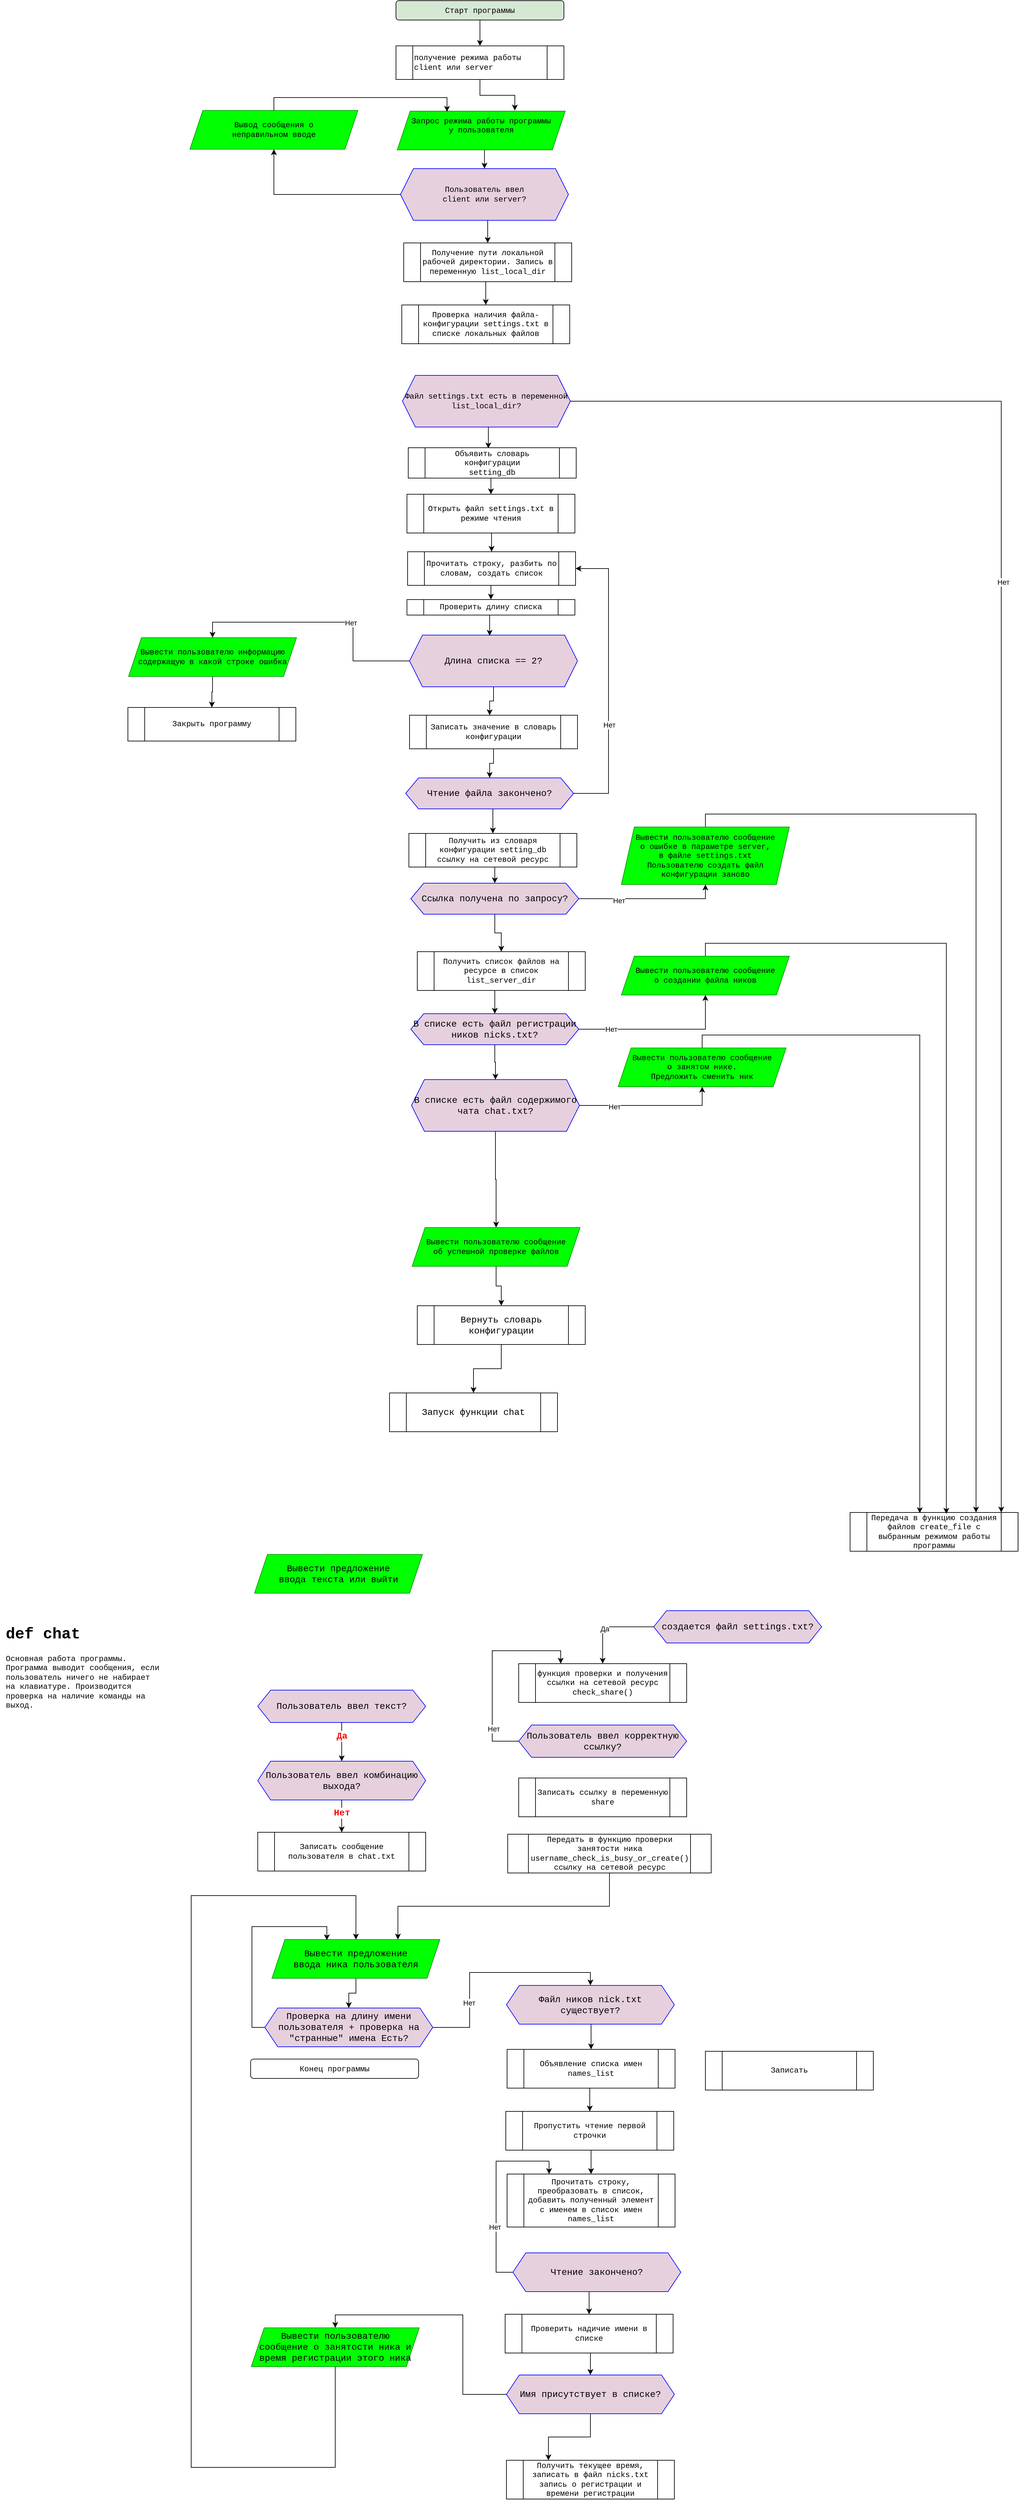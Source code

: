 <mxfile version="20.5.3" type="github">
  <diagram id="gb_wOWOb_qzQlViS4AKi" name="Страница 1">
    <mxGraphModel dx="3746" dy="697" grid="0" gridSize="10" guides="0" tooltips="0" connect="1" arrows="1" fold="1" page="1" pageScale="1" pageWidth="1169" pageHeight="827" math="0" shadow="0">
      <root>
        <mxCell id="0" />
        <mxCell id="1" parent="0" />
        <mxCell id="-_wJu4tCFWoY7v_CzMal-3" style="edgeStyle=orthogonalEdgeStyle;rounded=0;orthogonalLoop=1;jettySize=auto;html=1;exitX=0.5;exitY=1;exitDx=0;exitDy=0;fontFamily=Courier New;" parent="1" source="-_wJu4tCFWoY7v_CzMal-1" target="-_wJu4tCFWoY7v_CzMal-2" edge="1">
          <mxGeometry relative="1" as="geometry" />
        </mxCell>
        <mxCell id="-_wJu4tCFWoY7v_CzMal-1" value="&lt;font face=&quot;Courier New&quot;&gt;Старт программы&lt;br&gt;&lt;/font&gt;" style="rounded=1;whiteSpace=wrap;html=1;fillColor=#D5E8D4;" parent="1" vertex="1">
          <mxGeometry x="-738" y="70" width="260" height="30" as="geometry" />
        </mxCell>
        <mxCell id="DwQkDdrdfLEbNt93AvXd-1" style="edgeStyle=orthogonalEdgeStyle;rounded=0;orthogonalLoop=1;jettySize=auto;html=1;exitX=0.5;exitY=1;exitDx=0;exitDy=0;entryX=0.7;entryY=-0.017;entryDx=0;entryDy=0;entryPerimeter=0;" edge="1" parent="1" source="-_wJu4tCFWoY7v_CzMal-2" target="-_wJu4tCFWoY7v_CzMal-4">
          <mxGeometry relative="1" as="geometry" />
        </mxCell>
        <mxCell id="-_wJu4tCFWoY7v_CzMal-2" value="&lt;div&gt;получение режима работы&lt;/div&gt;&lt;div&gt;client или server&lt;br&gt;&lt;/div&gt;" style="shape=process;whiteSpace=wrap;html=1;backgroundOutline=1;fontFamily=Courier New;align=left;" parent="1" vertex="1">
          <mxGeometry x="-738" y="140" width="260" height="52" as="geometry" />
        </mxCell>
        <mxCell id="-_wJu4tCFWoY7v_CzMal-7" style="edgeStyle=orthogonalEdgeStyle;rounded=0;orthogonalLoop=1;jettySize=auto;html=1;exitX=0.5;exitY=1;exitDx=0;exitDy=0;entryX=0.5;entryY=0;entryDx=0;entryDy=0;fontFamily=Courier New;" parent="1" source="-_wJu4tCFWoY7v_CzMal-4" target="-_wJu4tCFWoY7v_CzMal-9" edge="1">
          <mxGeometry relative="1" as="geometry">
            <mxPoint x="-678" y="400" as="targetPoint" />
          </mxGeometry>
        </mxCell>
        <mxCell id="-_wJu4tCFWoY7v_CzMal-4" value="&lt;div&gt;Запрос режима работы программы&lt;/div&gt;&lt;div&gt;у пользователя&lt;/div&gt;&lt;div&gt;&lt;br&gt;&lt;/div&gt;" style="shape=parallelogram;perimeter=parallelogramPerimeter;whiteSpace=wrap;html=1;fixedSize=1;fontFamily=Courier New;strokeColor=#009900;fillColor=#00FF00;" parent="1" vertex="1">
          <mxGeometry x="-736" y="241" width="260" height="60" as="geometry" />
        </mxCell>
        <mxCell id="DwQkDdrdfLEbNt93AvXd-2" style="edgeStyle=orthogonalEdgeStyle;rounded=0;orthogonalLoop=1;jettySize=auto;html=1;exitX=0;exitY=0.5;exitDx=0;exitDy=0;entryX=0.5;entryY=1;entryDx=0;entryDy=0;" edge="1" parent="1" source="-_wJu4tCFWoY7v_CzMal-9" target="-_wJu4tCFWoY7v_CzMal-13">
          <mxGeometry relative="1" as="geometry" />
        </mxCell>
        <mxCell id="DwQkDdrdfLEbNt93AvXd-6" style="edgeStyle=orthogonalEdgeStyle;rounded=0;orthogonalLoop=1;jettySize=auto;html=1;exitX=0.5;exitY=1;exitDx=0;exitDy=0;entryX=0.5;entryY=0;entryDx=0;entryDy=0;" edge="1" parent="1" source="-_wJu4tCFWoY7v_CzMal-9" target="DwQkDdrdfLEbNt93AvXd-5">
          <mxGeometry relative="1" as="geometry" />
        </mxCell>
        <mxCell id="-_wJu4tCFWoY7v_CzMal-9" value="&lt;div&gt;Пользователь ввел &lt;br&gt;&lt;/div&gt;&lt;div&gt;client или server?&lt;/div&gt;" style="shape=hexagon;perimeter=hexagonPerimeter2;whiteSpace=wrap;html=1;fixedSize=1;fontFamily=Courier New;strokeColor=#0000FF;fillColor=#E6D0DE;" parent="1" vertex="1">
          <mxGeometry x="-731" y="330" width="260" height="80" as="geometry" />
        </mxCell>
        <mxCell id="DwQkDdrdfLEbNt93AvXd-4" style="edgeStyle=orthogonalEdgeStyle;rounded=0;orthogonalLoop=1;jettySize=auto;html=1;exitX=0.5;exitY=0;exitDx=0;exitDy=0;entryX=0.296;entryY=0.017;entryDx=0;entryDy=0;entryPerimeter=0;" edge="1" parent="1" source="-_wJu4tCFWoY7v_CzMal-13" target="-_wJu4tCFWoY7v_CzMal-4">
          <mxGeometry relative="1" as="geometry" />
        </mxCell>
        <mxCell id="-_wJu4tCFWoY7v_CzMal-13" value="&lt;div&gt;Вывод сообщения о &lt;br&gt;&lt;/div&gt;&lt;div&gt;неправильном вводе&lt;/div&gt;" style="shape=parallelogram;perimeter=parallelogramPerimeter;whiteSpace=wrap;html=1;fixedSize=1;fontFamily=Courier New;strokeColor=#009900;fillColor=#00FF00;" parent="1" vertex="1">
          <mxGeometry x="-1057" y="240" width="260" height="60" as="geometry" />
        </mxCell>
        <mxCell id="DwQkDdrdfLEbNt93AvXd-10" style="edgeStyle=orthogonalEdgeStyle;rounded=0;orthogonalLoop=1;jettySize=auto;html=1;exitX=1;exitY=0.5;exitDx=0;exitDy=0;entryX=0.9;entryY=0;entryDx=0;entryDy=0;entryPerimeter=0;" edge="1" parent="1" source="-_wJu4tCFWoY7v_CzMal-17" target="DwQkDdrdfLEbNt93AvXd-9">
          <mxGeometry relative="1" as="geometry">
            <mxPoint x="-244" y="719" as="targetPoint" />
          </mxGeometry>
        </mxCell>
        <mxCell id="DwQkDdrdfLEbNt93AvXd-11" value="Нет" style="edgeLabel;html=1;align=center;verticalAlign=middle;resizable=0;points=[];" vertex="1" connectable="0" parent="DwQkDdrdfLEbNt93AvXd-10">
          <mxGeometry x="-0.207" y="3" relative="1" as="geometry">
            <mxPoint as="offset" />
          </mxGeometry>
        </mxCell>
        <mxCell id="DwQkDdrdfLEbNt93AvXd-21" style="edgeStyle=orthogonalEdgeStyle;rounded=0;orthogonalLoop=1;jettySize=auto;html=1;exitX=0.5;exitY=1;exitDx=0;exitDy=0;entryX=0.477;entryY=0.021;entryDx=0;entryDy=0;entryPerimeter=0;" edge="1" parent="1" source="-_wJu4tCFWoY7v_CzMal-17" target="DwQkDdrdfLEbNt93AvXd-16">
          <mxGeometry relative="1" as="geometry" />
        </mxCell>
        <mxCell id="-_wJu4tCFWoY7v_CzMal-17" value="Файл settings.txt есть в переменной list_local_dir?" style="shape=hexagon;perimeter=hexagonPerimeter2;whiteSpace=wrap;html=1;fixedSize=1;fontFamily=Courier New;strokeColor=#0000FF;fillColor=#E6D0DE;" parent="1" vertex="1">
          <mxGeometry x="-728" y="650" width="260" height="80" as="geometry" />
        </mxCell>
        <mxCell id="DwQkDdrdfLEbNt93AvXd-18" style="edgeStyle=orthogonalEdgeStyle;rounded=0;orthogonalLoop=1;jettySize=auto;html=1;exitX=0;exitY=0.5;exitDx=0;exitDy=0;entryX=0.5;entryY=0;entryDx=0;entryDy=0;" edge="1" parent="1" source="-_wJu4tCFWoY7v_CzMal-33" target="DwQkDdrdfLEbNt93AvXd-17">
          <mxGeometry relative="1" as="geometry" />
        </mxCell>
        <mxCell id="DwQkDdrdfLEbNt93AvXd-27" value="Нет" style="edgeLabel;html=1;align=center;verticalAlign=middle;resizable=0;points=[];" vertex="1" connectable="0" parent="DwQkDdrdfLEbNt93AvXd-18">
          <mxGeometry x="-0.22" y="1" relative="1" as="geometry">
            <mxPoint as="offset" />
          </mxGeometry>
        </mxCell>
        <mxCell id="DwQkDdrdfLEbNt93AvXd-31" style="edgeStyle=orthogonalEdgeStyle;rounded=0;orthogonalLoop=1;jettySize=auto;html=1;exitX=0.5;exitY=1;exitDx=0;exitDy=0;entryX=0.477;entryY=0;entryDx=0;entryDy=0;entryPerimeter=0;" edge="1" parent="1" source="-_wJu4tCFWoY7v_CzMal-33" target="DwQkDdrdfLEbNt93AvXd-29">
          <mxGeometry relative="1" as="geometry" />
        </mxCell>
        <mxCell id="-_wJu4tCFWoY7v_CzMal-33" value="Длина списка == 2?" style="shape=hexagon;perimeter=hexagonPerimeter2;whiteSpace=wrap;html=1;fixedSize=1;fontFamily=Courier New;fontSize=14;strokeColor=#0000FF;fillColor=#E6D0DE;" parent="1" vertex="1">
          <mxGeometry x="-717" y="1052" width="260" height="80" as="geometry" />
        </mxCell>
        <mxCell id="DwQkDdrdfLEbNt93AvXd-108" style="edgeStyle=orthogonalEdgeStyle;rounded=0;orthogonalLoop=1;jettySize=auto;html=1;exitX=0.5;exitY=1;exitDx=0;exitDy=0;entryX=0.5;entryY=0;entryDx=0;entryDy=0;" edge="1" parent="1" source="-_wJu4tCFWoY7v_CzMal-48" target="DwQkDdrdfLEbNt93AvXd-102">
          <mxGeometry relative="1" as="geometry" />
        </mxCell>
        <mxCell id="-_wJu4tCFWoY7v_CzMal-48" value="Проверить надичие имени в списке" style="shape=process;whiteSpace=wrap;html=1;backgroundOutline=1;fontFamily=Courier New;fontSize=12;" parent="1" vertex="1">
          <mxGeometry x="-569" y="3651" width="260" height="60" as="geometry" />
        </mxCell>
        <mxCell id="DwQkDdrdfLEbNt93AvXd-72" style="edgeStyle=orthogonalEdgeStyle;rounded=0;orthogonalLoop=1;jettySize=auto;html=1;exitX=0.5;exitY=1;exitDx=0;exitDy=0;" edge="1" parent="1" source="-_wJu4tCFWoY7v_CzMal-61" target="-_wJu4tCFWoY7v_CzMal-73">
          <mxGeometry relative="1" as="geometry" />
        </mxCell>
        <mxCell id="-_wJu4tCFWoY7v_CzMal-61" value="Вернуть словарь конфигурации" style="shape=process;whiteSpace=wrap;html=1;backgroundOutline=1;fontFamily=Courier New;fontSize=14;" parent="1" vertex="1">
          <mxGeometry x="-705" y="2090" width="260" height="60" as="geometry" />
        </mxCell>
        <mxCell id="DwQkDdrdfLEbNt93AvXd-70" style="edgeStyle=orthogonalEdgeStyle;rounded=0;orthogonalLoop=1;jettySize=auto;html=1;exitX=0.5;exitY=1;exitDx=0;exitDy=0;entryX=0.5;entryY=0;entryDx=0;entryDy=0;" edge="1" parent="1" source="DwQkDdrdfLEbNt93AvXd-57" target="DwQkDdrdfLEbNt93AvXd-64">
          <mxGeometry relative="1" as="geometry">
            <mxPoint x="-601" y="1928" as="sourcePoint" />
          </mxGeometry>
        </mxCell>
        <mxCell id="DwQkDdrdfLEbNt93AvXd-68" style="edgeStyle=orthogonalEdgeStyle;rounded=0;orthogonalLoop=1;jettySize=auto;html=1;exitX=0.5;exitY=0;exitDx=0;exitDy=0;entryX=0.415;entryY=0.017;entryDx=0;entryDy=0;entryPerimeter=0;" edge="1" parent="1" source="-_wJu4tCFWoY7v_CzMal-66" target="DwQkDdrdfLEbNt93AvXd-9">
          <mxGeometry relative="1" as="geometry" />
        </mxCell>
        <mxCell id="-_wJu4tCFWoY7v_CzMal-66" value="&lt;div&gt;Вывести пользователю сообщение&lt;/div&gt;&lt;div&gt;о занятом нике. &lt;br&gt;&lt;/div&gt;&lt;div&gt;Предложить сменить ник&lt;br&gt;&lt;/div&gt;" style="shape=parallelogram;perimeter=parallelogramPerimeter;whiteSpace=wrap;html=1;fixedSize=1;fontFamily=Courier New;strokeColor=#009900;fillColor=#00FF00;" parent="1" vertex="1">
          <mxGeometry x="-394" y="1691" width="260" height="60" as="geometry" />
        </mxCell>
        <mxCell id="-_wJu4tCFWoY7v_CzMal-73" value="Запуск функции chat" style="shape=process;whiteSpace=wrap;html=1;backgroundOutline=1;fontFamily=Courier New;fontSize=14;" parent="1" vertex="1">
          <mxGeometry x="-748" y="2225" width="260" height="60" as="geometry" />
        </mxCell>
        <mxCell id="-_wJu4tCFWoY7v_CzMal-76" value="&lt;div&gt;Вывести предложение &lt;br&gt;&lt;/div&gt;&lt;div&gt;ввода текста или выйти&lt;/div&gt;" style="shape=parallelogram;perimeter=parallelogramPerimeter;whiteSpace=wrap;html=1;fixedSize=1;fontFamily=Courier New;fontSize=14;strokeColor=#009900;fillColor=#00FF00;" parent="1" vertex="1">
          <mxGeometry x="-957" y="2475" width="260" height="60" as="geometry" />
        </mxCell>
        <mxCell id="-_wJu4tCFWoY7v_CzMal-88" style="edgeStyle=orthogonalEdgeStyle;rounded=0;orthogonalLoop=1;jettySize=auto;html=1;exitX=0.5;exitY=1;exitDx=0;exitDy=0;entryX=0.5;entryY=0;entryDx=0;entryDy=0;fontFamily=Courier New;fontSize=14;" parent="1" source="-_wJu4tCFWoY7v_CzMal-79" target="-_wJu4tCFWoY7v_CzMal-87" edge="1">
          <mxGeometry relative="1" as="geometry">
            <Array as="points">
              <mxPoint x="-822" y="2765" />
              <mxPoint x="-822" y="2765" />
            </Array>
          </mxGeometry>
        </mxCell>
        <mxCell id="-_wJu4tCFWoY7v_CzMal-89" value="&lt;font color=&quot;#FF0000&quot;&gt;&lt;b&gt;Да&lt;/b&gt;&lt;/font&gt;" style="edgeLabel;html=1;align=center;verticalAlign=middle;resizable=0;points=[];fontSize=14;fontFamily=Courier New;" parent="-_wJu4tCFWoY7v_CzMal-88" vertex="1" connectable="0">
          <mxGeometry x="0.278" relative="1" as="geometry">
            <mxPoint y="-18" as="offset" />
          </mxGeometry>
        </mxCell>
        <mxCell id="-_wJu4tCFWoY7v_CzMal-79" value="Пользователь ввел текст?" style="shape=hexagon;perimeter=hexagonPerimeter2;whiteSpace=wrap;html=1;fixedSize=1;fontFamily=Courier New;fontSize=14;strokeColor=#0000FF;fillColor=#E6D0DE;" parent="1" vertex="1">
          <mxGeometry x="-952" y="2685" width="260" height="50" as="geometry" />
        </mxCell>
        <mxCell id="-_wJu4tCFWoY7v_CzMal-95" style="edgeStyle=orthogonalEdgeStyle;rounded=0;orthogonalLoop=1;jettySize=auto;html=1;exitX=0.5;exitY=1;exitDx=0;exitDy=0;entryX=0.5;entryY=0;entryDx=0;entryDy=0;fontFamily=Courier New;fontSize=14;" parent="1" source="-_wJu4tCFWoY7v_CzMal-87" target="-_wJu4tCFWoY7v_CzMal-94" edge="1">
          <mxGeometry relative="1" as="geometry" />
        </mxCell>
        <mxCell id="-_wJu4tCFWoY7v_CzMal-96" value="&lt;font color=&quot;#FF0000&quot;&gt;&lt;b&gt;Нет&lt;/b&gt;&lt;/font&gt;" style="edgeLabel;html=1;align=center;verticalAlign=middle;resizable=0;points=[];fontSize=14;fontFamily=Courier New;" parent="-_wJu4tCFWoY7v_CzMal-95" vertex="1" connectable="0">
          <mxGeometry x="0.269" y="1" relative="1" as="geometry">
            <mxPoint x="-1" y="-12" as="offset" />
          </mxGeometry>
        </mxCell>
        <mxCell id="-_wJu4tCFWoY7v_CzMal-87" value="Пользователь ввел комбинацию выхода?" style="shape=hexagon;perimeter=hexagonPerimeter2;whiteSpace=wrap;html=1;fixedSize=1;fontFamily=Courier New;fontSize=14;strokeColor=#0000FF;fillColor=#E6D0DE;" parent="1" vertex="1">
          <mxGeometry x="-952" y="2795" width="260" height="60" as="geometry" />
        </mxCell>
        <mxCell id="-_wJu4tCFWoY7v_CzMal-94" value="Записать сообщение пользователя в chat.txt" style="shape=process;whiteSpace=wrap;html=1;backgroundOutline=1;fontFamily=Courier New;fontSize=12;" parent="1" vertex="1">
          <mxGeometry x="-952" y="2905" width="260" height="60" as="geometry" />
        </mxCell>
        <mxCell id="-_wJu4tCFWoY7v_CzMal-98" value="&lt;font face=&quot;Courier New&quot;&gt;Конец программы&lt;br&gt;&lt;/font&gt;" style="rounded=1;whiteSpace=wrap;html=1;" parent="1" vertex="1">
          <mxGeometry x="-963" y="3256" width="260" height="30" as="geometry" />
        </mxCell>
        <mxCell id="Zv35brcsEW0MMsmxYVBT-11" value="&lt;h1&gt;def chat&lt;br&gt;&lt;/h1&gt;&lt;p&gt;Основная работа программы. Программа выводит сообщения, если пользователь ничего не набирает на клавиатуре. Производится проверка на наличие команды на выход.&lt;br&gt;&lt;/p&gt;" style="text;html=1;strokeColor=none;fillColor=none;spacing=5;spacingTop=-20;whiteSpace=wrap;overflow=hidden;rounded=0;shadow=1;fontFamily=Courier New;" parent="1" vertex="1">
          <mxGeometry x="-1347" y="2579" width="250" height="200" as="geometry" />
        </mxCell>
        <mxCell id="DwQkDdrdfLEbNt93AvXd-8" style="edgeStyle=orthogonalEdgeStyle;rounded=0;orthogonalLoop=1;jettySize=auto;html=1;exitX=0.5;exitY=1;exitDx=0;exitDy=0;entryX=0.5;entryY=0;entryDx=0;entryDy=0;" edge="1" parent="1" source="DwQkDdrdfLEbNt93AvXd-5" target="DwQkDdrdfLEbNt93AvXd-7">
          <mxGeometry relative="1" as="geometry" />
        </mxCell>
        <mxCell id="DwQkDdrdfLEbNt93AvXd-5" value="Получение пути локальной рабочей директории. Запись в переменную list_local_dir" style="shape=process;whiteSpace=wrap;html=1;backgroundOutline=1;fontFamily=Courier New;" vertex="1" parent="1">
          <mxGeometry x="-726" y="445" width="260" height="60" as="geometry" />
        </mxCell>
        <mxCell id="DwQkDdrdfLEbNt93AvXd-7" value="Проверка наличия файла-конфигурации settings.txt в списке локальных файлов " style="shape=process;whiteSpace=wrap;html=1;backgroundOutline=1;fontFamily=Courier New;" vertex="1" parent="1">
          <mxGeometry x="-729" y="541" width="260" height="60" as="geometry" />
        </mxCell>
        <mxCell id="DwQkDdrdfLEbNt93AvXd-9" value="Передача в функцию создания файлов create_file с выбранным режимом работы программы" style="shape=process;whiteSpace=wrap;html=1;backgroundOutline=1;fontFamily=Courier New;" vertex="1" parent="1">
          <mxGeometry x="-35" y="2410" width="260" height="60" as="geometry" />
        </mxCell>
        <mxCell id="DwQkDdrdfLEbNt93AvXd-24" style="edgeStyle=orthogonalEdgeStyle;rounded=0;orthogonalLoop=1;jettySize=auto;html=1;exitX=0.5;exitY=1;exitDx=0;exitDy=0;entryX=0.5;entryY=0;entryDx=0;entryDy=0;" edge="1" parent="1" source="DwQkDdrdfLEbNt93AvXd-12" target="DwQkDdrdfLEbNt93AvXd-13">
          <mxGeometry relative="1" as="geometry" />
        </mxCell>
        <mxCell id="DwQkDdrdfLEbNt93AvXd-12" value="Открыть файл settings.txt в режиме чтения" style="shape=process;whiteSpace=wrap;html=1;backgroundOutline=1;fontFamily=Courier New;" vertex="1" parent="1">
          <mxGeometry x="-721" y="834" width="260" height="60" as="geometry" />
        </mxCell>
        <mxCell id="DwQkDdrdfLEbNt93AvXd-25" style="edgeStyle=orthogonalEdgeStyle;rounded=0;orthogonalLoop=1;jettySize=auto;html=1;exitX=0.5;exitY=1;exitDx=0;exitDy=0;entryX=0.5;entryY=0;entryDx=0;entryDy=0;" edge="1" parent="1" source="DwQkDdrdfLEbNt93AvXd-13" target="DwQkDdrdfLEbNt93AvXd-14">
          <mxGeometry relative="1" as="geometry" />
        </mxCell>
        <mxCell id="DwQkDdrdfLEbNt93AvXd-13" value="Прочитать строку, разбить по словам, создать список" style="shape=process;whiteSpace=wrap;html=1;backgroundOutline=1;fontFamily=Courier New;" vertex="1" parent="1">
          <mxGeometry x="-720" y="923" width="260" height="52" as="geometry" />
        </mxCell>
        <mxCell id="DwQkDdrdfLEbNt93AvXd-26" style="edgeStyle=orthogonalEdgeStyle;rounded=0;orthogonalLoop=1;jettySize=auto;html=1;exitX=0.5;exitY=1;exitDx=0;exitDy=0;entryX=0.477;entryY=0.013;entryDx=0;entryDy=0;entryPerimeter=0;" edge="1" parent="1" source="DwQkDdrdfLEbNt93AvXd-14" target="-_wJu4tCFWoY7v_CzMal-33">
          <mxGeometry relative="1" as="geometry" />
        </mxCell>
        <mxCell id="DwQkDdrdfLEbNt93AvXd-14" value="Проверить длину списка" style="shape=process;whiteSpace=wrap;html=1;backgroundOutline=1;fontFamily=Courier New;" vertex="1" parent="1">
          <mxGeometry x="-721" y="997" width="260" height="24" as="geometry" />
        </mxCell>
        <mxCell id="DwQkDdrdfLEbNt93AvXd-23" style="edgeStyle=orthogonalEdgeStyle;rounded=0;orthogonalLoop=1;jettySize=auto;html=1;exitX=0.5;exitY=1;exitDx=0;exitDy=0;entryX=0.5;entryY=0;entryDx=0;entryDy=0;" edge="1" parent="1" source="DwQkDdrdfLEbNt93AvXd-16" target="DwQkDdrdfLEbNt93AvXd-12">
          <mxGeometry relative="1" as="geometry" />
        </mxCell>
        <mxCell id="DwQkDdrdfLEbNt93AvXd-16" value="&lt;div&gt;Объявить словарь конфигурации&lt;/div&gt;&lt;div&gt;setting_db&lt;br&gt;&lt;/div&gt;" style="shape=process;whiteSpace=wrap;html=1;backgroundOutline=1;fontFamily=Courier New;" vertex="1" parent="1">
          <mxGeometry x="-719" y="762" width="260" height="47" as="geometry" />
        </mxCell>
        <mxCell id="DwQkDdrdfLEbNt93AvXd-20" style="edgeStyle=orthogonalEdgeStyle;rounded=0;orthogonalLoop=1;jettySize=auto;html=1;exitX=0.5;exitY=1;exitDx=0;exitDy=0;entryX=0.5;entryY=0;entryDx=0;entryDy=0;" edge="1" parent="1" source="DwQkDdrdfLEbNt93AvXd-17" target="DwQkDdrdfLEbNt93AvXd-19">
          <mxGeometry relative="1" as="geometry" />
        </mxCell>
        <mxCell id="DwQkDdrdfLEbNt93AvXd-17" value="Вывести пользователю информацию содержащую в какой строке ошибка" style="shape=parallelogram;perimeter=parallelogramPerimeter;whiteSpace=wrap;html=1;fixedSize=1;fontFamily=Courier New;strokeColor=#009900;fillColor=#00FF00;" vertex="1" parent="1">
          <mxGeometry x="-1152" y="1056" width="260" height="60" as="geometry" />
        </mxCell>
        <mxCell id="DwQkDdrdfLEbNt93AvXd-19" value="Закрыть программу" style="shape=process;whiteSpace=wrap;html=1;backgroundOutline=1;fontFamily=Courier New;" vertex="1" parent="1">
          <mxGeometry x="-1153" y="1164" width="260" height="52" as="geometry" />
        </mxCell>
        <mxCell id="DwQkDdrdfLEbNt93AvXd-34" style="edgeStyle=orthogonalEdgeStyle;rounded=0;orthogonalLoop=1;jettySize=auto;html=1;exitX=0.5;exitY=1;exitDx=0;exitDy=0;entryX=0.5;entryY=0;entryDx=0;entryDy=0;" edge="1" parent="1" source="DwQkDdrdfLEbNt93AvXd-29" target="DwQkDdrdfLEbNt93AvXd-33">
          <mxGeometry relative="1" as="geometry" />
        </mxCell>
        <mxCell id="DwQkDdrdfLEbNt93AvXd-29" value="Записать значение в словарь конфигурации" style="shape=process;whiteSpace=wrap;html=1;backgroundOutline=1;fontFamily=Courier New;" vertex="1" parent="1">
          <mxGeometry x="-717" y="1176" width="260" height="52" as="geometry" />
        </mxCell>
        <mxCell id="DwQkDdrdfLEbNt93AvXd-35" style="edgeStyle=orthogonalEdgeStyle;rounded=0;orthogonalLoop=1;jettySize=auto;html=1;exitX=1;exitY=0.5;exitDx=0;exitDy=0;entryX=1;entryY=0.5;entryDx=0;entryDy=0;" edge="1" parent="1" source="DwQkDdrdfLEbNt93AvXd-33" target="DwQkDdrdfLEbNt93AvXd-13">
          <mxGeometry relative="1" as="geometry">
            <Array as="points">
              <mxPoint x="-409" y="1297" />
              <mxPoint x="-409" y="949" />
            </Array>
          </mxGeometry>
        </mxCell>
        <mxCell id="DwQkDdrdfLEbNt93AvXd-47" value="Нет" style="edgeLabel;html=1;align=center;verticalAlign=middle;resizable=0;points=[];" vertex="1" connectable="0" parent="DwQkDdrdfLEbNt93AvXd-35">
          <mxGeometry x="-0.292" y="-1" relative="1" as="geometry">
            <mxPoint as="offset" />
          </mxGeometry>
        </mxCell>
        <mxCell id="DwQkDdrdfLEbNt93AvXd-44" style="edgeStyle=orthogonalEdgeStyle;rounded=0;orthogonalLoop=1;jettySize=auto;html=1;exitX=0.5;exitY=1;exitDx=0;exitDy=0;entryX=0.5;entryY=0;entryDx=0;entryDy=0;" edge="1" parent="1" source="DwQkDdrdfLEbNt93AvXd-33" target="DwQkDdrdfLEbNt93AvXd-37">
          <mxGeometry relative="1" as="geometry" />
        </mxCell>
        <mxCell id="DwQkDdrdfLEbNt93AvXd-33" value="Чтение файла закончено?" style="shape=hexagon;perimeter=hexagonPerimeter2;whiteSpace=wrap;html=1;fixedSize=1;fontFamily=Courier New;fontSize=14;strokeColor=#0000FF;fillColor=#E6D0DE;" vertex="1" parent="1">
          <mxGeometry x="-723" y="1273" width="260" height="48" as="geometry" />
        </mxCell>
        <mxCell id="DwQkDdrdfLEbNt93AvXd-45" style="edgeStyle=orthogonalEdgeStyle;rounded=0;orthogonalLoop=1;jettySize=auto;html=1;exitX=0.5;exitY=1;exitDx=0;exitDy=0;entryX=0.5;entryY=0;entryDx=0;entryDy=0;" edge="1" parent="1" source="DwQkDdrdfLEbNt93AvXd-37" target="DwQkDdrdfLEbNt93AvXd-38">
          <mxGeometry relative="1" as="geometry" />
        </mxCell>
        <mxCell id="DwQkDdrdfLEbNt93AvXd-37" value="Получить из словаря конфигурации setting_db ссылку на сетевой ресурс" style="shape=process;whiteSpace=wrap;html=1;backgroundOutline=1;fontFamily=Courier New;" vertex="1" parent="1">
          <mxGeometry x="-718" y="1359" width="260" height="52" as="geometry" />
        </mxCell>
        <mxCell id="DwQkDdrdfLEbNt93AvXd-48" style="edgeStyle=orthogonalEdgeStyle;rounded=0;orthogonalLoop=1;jettySize=auto;html=1;exitX=1;exitY=0.5;exitDx=0;exitDy=0;entryX=0.5;entryY=1;entryDx=0;entryDy=0;" edge="1" parent="1" source="DwQkDdrdfLEbNt93AvXd-38" target="DwQkDdrdfLEbNt93AvXd-40">
          <mxGeometry relative="1" as="geometry" />
        </mxCell>
        <mxCell id="DwQkDdrdfLEbNt93AvXd-49" value="Нет" style="edgeLabel;html=1;align=center;verticalAlign=middle;resizable=0;points=[];" vertex="1" connectable="0" parent="DwQkDdrdfLEbNt93AvXd-48">
          <mxGeometry x="-0.431" y="-3" relative="1" as="geometry">
            <mxPoint as="offset" />
          </mxGeometry>
        </mxCell>
        <mxCell id="DwQkDdrdfLEbNt93AvXd-53" value="" style="edgeStyle=orthogonalEdgeStyle;rounded=0;orthogonalLoop=1;jettySize=auto;html=1;" edge="1" parent="1" source="DwQkDdrdfLEbNt93AvXd-38" target="DwQkDdrdfLEbNt93AvXd-52">
          <mxGeometry relative="1" as="geometry" />
        </mxCell>
        <mxCell id="DwQkDdrdfLEbNt93AvXd-38" value="Ссылка получена по запросу?" style="shape=hexagon;perimeter=hexagonPerimeter2;whiteSpace=wrap;html=1;fixedSize=1;fontFamily=Courier New;fontSize=14;strokeColor=#0000FF;fillColor=#E6D0DE;" vertex="1" parent="1">
          <mxGeometry x="-715" y="1436" width="260" height="48" as="geometry" />
        </mxCell>
        <mxCell id="DwQkDdrdfLEbNt93AvXd-50" style="edgeStyle=orthogonalEdgeStyle;rounded=0;orthogonalLoop=1;jettySize=auto;html=1;exitX=0.5;exitY=0;exitDx=0;exitDy=0;entryX=0.75;entryY=0;entryDx=0;entryDy=0;" edge="1" parent="1" source="DwQkDdrdfLEbNt93AvXd-40" target="DwQkDdrdfLEbNt93AvXd-9">
          <mxGeometry relative="1" as="geometry">
            <mxPoint x="-261" y="1084" as="targetPoint" />
          </mxGeometry>
        </mxCell>
        <mxCell id="DwQkDdrdfLEbNt93AvXd-40" value="&lt;div&gt;Вывести пользователю сообщение&lt;/div&gt;&lt;div&gt;о ошибке в параметре server,&lt;/div&gt;&lt;div&gt;в файле settings.txt&lt;/div&gt;&lt;div&gt;Пользователю создать файл &lt;br&gt;&lt;/div&gt;&lt;div&gt;конфигурации заново&lt;br&gt;&lt;/div&gt;" style="shape=parallelogram;perimeter=parallelogramPerimeter;whiteSpace=wrap;html=1;fixedSize=1;fontFamily=Courier New;strokeColor=#009900;fillColor=#00FF00;" vertex="1" parent="1">
          <mxGeometry x="-389" y="1349" width="260" height="89" as="geometry" />
        </mxCell>
        <mxCell id="DwQkDdrdfLEbNt93AvXd-55" style="edgeStyle=orthogonalEdgeStyle;rounded=0;orthogonalLoop=1;jettySize=auto;html=1;exitX=1;exitY=0.5;exitDx=0;exitDy=0;" edge="1" parent="1" source="DwQkDdrdfLEbNt93AvXd-41" target="DwQkDdrdfLEbNt93AvXd-54">
          <mxGeometry relative="1" as="geometry" />
        </mxCell>
        <mxCell id="DwQkDdrdfLEbNt93AvXd-62" value="Нет" style="edgeLabel;html=1;align=center;verticalAlign=middle;resizable=0;points=[];" vertex="1" connectable="0" parent="DwQkDdrdfLEbNt93AvXd-55">
          <mxGeometry x="-0.598" relative="1" as="geometry">
            <mxPoint as="offset" />
          </mxGeometry>
        </mxCell>
        <mxCell id="DwQkDdrdfLEbNt93AvXd-58" style="edgeStyle=orthogonalEdgeStyle;rounded=0;orthogonalLoop=1;jettySize=auto;html=1;exitX=0.5;exitY=1;exitDx=0;exitDy=0;entryX=0.5;entryY=0;entryDx=0;entryDy=0;" edge="1" parent="1" source="DwQkDdrdfLEbNt93AvXd-41" target="DwQkDdrdfLEbNt93AvXd-57">
          <mxGeometry relative="1" as="geometry" />
        </mxCell>
        <mxCell id="DwQkDdrdfLEbNt93AvXd-41" value="В списке есть файл регистрации ников nicks.txt?" style="shape=hexagon;perimeter=hexagonPerimeter2;whiteSpace=wrap;html=1;fixedSize=1;fontFamily=Courier New;fontSize=14;strokeColor=#0000FF;fillColor=#E6D0DE;" vertex="1" parent="1">
          <mxGeometry x="-715" y="1638" width="260" height="48" as="geometry" />
        </mxCell>
        <mxCell id="DwQkDdrdfLEbNt93AvXd-56" style="edgeStyle=orthogonalEdgeStyle;rounded=0;orthogonalLoop=1;jettySize=auto;html=1;exitX=0.5;exitY=1;exitDx=0;exitDy=0;entryX=0.5;entryY=0;entryDx=0;entryDy=0;" edge="1" parent="1" source="DwQkDdrdfLEbNt93AvXd-52" target="DwQkDdrdfLEbNt93AvXd-41">
          <mxGeometry relative="1" as="geometry" />
        </mxCell>
        <mxCell id="DwQkDdrdfLEbNt93AvXd-52" value="Получить список файлов на ресурсе в список list_server_dir" style="shape=process;whiteSpace=wrap;html=1;backgroundOutline=1;fontFamily=Courier New;fontSize=12;" vertex="1" parent="1">
          <mxGeometry x="-705" y="1542" width="260" height="60" as="geometry" />
        </mxCell>
        <mxCell id="DwQkDdrdfLEbNt93AvXd-67" style="edgeStyle=orthogonalEdgeStyle;rounded=0;orthogonalLoop=1;jettySize=auto;html=1;exitX=0.5;exitY=0;exitDx=0;exitDy=0;entryX=0.573;entryY=0.033;entryDx=0;entryDy=0;entryPerimeter=0;" edge="1" parent="1" source="DwQkDdrdfLEbNt93AvXd-54" target="DwQkDdrdfLEbNt93AvXd-9">
          <mxGeometry relative="1" as="geometry" />
        </mxCell>
        <mxCell id="DwQkDdrdfLEbNt93AvXd-54" value="&lt;div&gt;Вывести пользователю сообщение&lt;/div&gt;&lt;div&gt;о создании файла ников&lt;br&gt;&lt;/div&gt;" style="shape=parallelogram;perimeter=parallelogramPerimeter;whiteSpace=wrap;html=1;fixedSize=1;fontFamily=Courier New;strokeColor=#009900;fillColor=#00FF00;" vertex="1" parent="1">
          <mxGeometry x="-389" y="1549" width="260" height="60" as="geometry" />
        </mxCell>
        <mxCell id="DwQkDdrdfLEbNt93AvXd-61" style="edgeStyle=orthogonalEdgeStyle;rounded=0;orthogonalLoop=1;jettySize=auto;html=1;exitX=1;exitY=0.5;exitDx=0;exitDy=0;entryX=0.5;entryY=1;entryDx=0;entryDy=0;" edge="1" parent="1" source="DwQkDdrdfLEbNt93AvXd-57" target="-_wJu4tCFWoY7v_CzMal-66">
          <mxGeometry relative="1" as="geometry" />
        </mxCell>
        <mxCell id="DwQkDdrdfLEbNt93AvXd-63" value="Нет" style="edgeLabel;html=1;align=center;verticalAlign=middle;resizable=0;points=[];" vertex="1" connectable="0" parent="DwQkDdrdfLEbNt93AvXd-61">
          <mxGeometry x="-0.507" y="-2" relative="1" as="geometry">
            <mxPoint as="offset" />
          </mxGeometry>
        </mxCell>
        <mxCell id="DwQkDdrdfLEbNt93AvXd-57" value="В списке есть файл содержимого чата chat.txt?" style="shape=hexagon;perimeter=hexagonPerimeter2;whiteSpace=wrap;html=1;fixedSize=1;fontFamily=Courier New;fontSize=14;strokeColor=#0000FF;fillColor=#E6D0DE;" vertex="1" parent="1">
          <mxGeometry x="-714" y="1740" width="260" height="80" as="geometry" />
        </mxCell>
        <mxCell id="DwQkDdrdfLEbNt93AvXd-71" style="edgeStyle=orthogonalEdgeStyle;rounded=0;orthogonalLoop=1;jettySize=auto;html=1;exitX=0.5;exitY=1;exitDx=0;exitDy=0;entryX=0.5;entryY=0;entryDx=0;entryDy=0;" edge="1" parent="1" source="DwQkDdrdfLEbNt93AvXd-64" target="-_wJu4tCFWoY7v_CzMal-61">
          <mxGeometry relative="1" as="geometry" />
        </mxCell>
        <mxCell id="DwQkDdrdfLEbNt93AvXd-64" value="&lt;div&gt;Вывести пользователю сообщение&lt;/div&gt;&lt;div&gt;об успешной проверке файлов&lt;br&gt;&lt;/div&gt;" style="shape=parallelogram;perimeter=parallelogramPerimeter;whiteSpace=wrap;html=1;fixedSize=1;fontFamily=Courier New;strokeColor=#009900;fillColor=#00FF00;" vertex="1" parent="1">
          <mxGeometry x="-713" y="1969" width="260" height="60" as="geometry" />
        </mxCell>
        <mxCell id="DwQkDdrdfLEbNt93AvXd-79" style="edgeStyle=orthogonalEdgeStyle;rounded=0;orthogonalLoop=1;jettySize=auto;html=1;exitX=0;exitY=0.5;exitDx=0;exitDy=0;" edge="1" parent="1" source="DwQkDdrdfLEbNt93AvXd-73" target="DwQkDdrdfLEbNt93AvXd-74">
          <mxGeometry relative="1" as="geometry" />
        </mxCell>
        <mxCell id="DwQkDdrdfLEbNt93AvXd-80" value="Да" style="edgeLabel;html=1;align=center;verticalAlign=middle;resizable=0;points=[];" vertex="1" connectable="0" parent="DwQkDdrdfLEbNt93AvXd-79">
          <mxGeometry x="0.114" y="3" relative="1" as="geometry">
            <mxPoint as="offset" />
          </mxGeometry>
        </mxCell>
        <mxCell id="DwQkDdrdfLEbNt93AvXd-73" value="создается файл settings.txt?" style="shape=hexagon;perimeter=hexagonPerimeter2;whiteSpace=wrap;html=1;fixedSize=1;fontFamily=Courier New;fontSize=14;strokeColor=#0000FF;fillColor=#E6D0DE;" vertex="1" parent="1">
          <mxGeometry x="-339" y="2562" width="260" height="50" as="geometry" />
        </mxCell>
        <mxCell id="DwQkDdrdfLEbNt93AvXd-74" value="функция проверки и получения ссылки на сетевой ресурс check_share()" style="shape=process;whiteSpace=wrap;html=1;backgroundOutline=1;fontFamily=Courier New;fontSize=12;" vertex="1" parent="1">
          <mxGeometry x="-548" y="2644" width="260" height="60" as="geometry" />
        </mxCell>
        <mxCell id="DwQkDdrdfLEbNt93AvXd-77" style="edgeStyle=orthogonalEdgeStyle;rounded=0;orthogonalLoop=1;jettySize=auto;html=1;exitX=0;exitY=0.5;exitDx=0;exitDy=0;entryX=0.25;entryY=0;entryDx=0;entryDy=0;" edge="1" parent="1" source="DwQkDdrdfLEbNt93AvXd-76" target="DwQkDdrdfLEbNt93AvXd-74">
          <mxGeometry relative="1" as="geometry">
            <Array as="points">
              <mxPoint x="-589" y="2764" />
              <mxPoint x="-589" y="2624" />
              <mxPoint x="-483" y="2624" />
            </Array>
          </mxGeometry>
        </mxCell>
        <mxCell id="DwQkDdrdfLEbNt93AvXd-78" value="Нет" style="edgeLabel;html=1;align=center;verticalAlign=middle;resizable=0;points=[];" vertex="1" connectable="0" parent="DwQkDdrdfLEbNt93AvXd-77">
          <mxGeometry x="-0.608" y="-2" relative="1" as="geometry">
            <mxPoint as="offset" />
          </mxGeometry>
        </mxCell>
        <mxCell id="DwQkDdrdfLEbNt93AvXd-76" value="Пользователь ввел корректную ссылку?" style="shape=hexagon;perimeter=hexagonPerimeter2;whiteSpace=wrap;html=1;fixedSize=1;fontFamily=Courier New;fontSize=14;strokeColor=#0000FF;fillColor=#E6D0DE;" vertex="1" parent="1">
          <mxGeometry x="-548" y="2739" width="260" height="50" as="geometry" />
        </mxCell>
        <mxCell id="DwQkDdrdfLEbNt93AvXd-96" style="edgeStyle=orthogonalEdgeStyle;rounded=0;orthogonalLoop=1;jettySize=auto;html=1;exitX=0.5;exitY=1;exitDx=0;exitDy=0;entryX=0.5;entryY=0;entryDx=0;entryDy=0;" edge="1" parent="1" source="DwQkDdrdfLEbNt93AvXd-81" target="DwQkDdrdfLEbNt93AvXd-95">
          <mxGeometry relative="1" as="geometry" />
        </mxCell>
        <mxCell id="DwQkDdrdfLEbNt93AvXd-81" value="Объявление списка имен names_list" style="shape=process;whiteSpace=wrap;html=1;backgroundOutline=1;fontFamily=Courier New;fontSize=12;" vertex="1" parent="1">
          <mxGeometry x="-566" y="3241" width="260" height="60" as="geometry" />
        </mxCell>
        <mxCell id="DwQkDdrdfLEbNt93AvXd-83" value="Записать ссылку в переменную share" style="shape=process;whiteSpace=wrap;html=1;backgroundOutline=1;fontFamily=Courier New;fontSize=12;" vertex="1" parent="1">
          <mxGeometry x="-548" y="2821" width="260" height="60" as="geometry" />
        </mxCell>
        <mxCell id="DwQkDdrdfLEbNt93AvXd-92" style="edgeStyle=orthogonalEdgeStyle;rounded=0;orthogonalLoop=1;jettySize=auto;html=1;exitX=0.5;exitY=1;exitDx=0;exitDy=0;entryX=0.75;entryY=0;entryDx=0;entryDy=0;" edge="1" parent="1" source="DwQkDdrdfLEbNt93AvXd-84" target="DwQkDdrdfLEbNt93AvXd-86">
          <mxGeometry relative="1" as="geometry" />
        </mxCell>
        <mxCell id="DwQkDdrdfLEbNt93AvXd-84" value="&lt;div&gt;Передать в функцию проверки &lt;br&gt;&lt;/div&gt;&lt;div&gt;занятости ника username_check_is_busy_or_create()&lt;/div&gt;&lt;div&gt;ссылку на сетевой ресурс&lt;/div&gt;" style="shape=process;whiteSpace=wrap;html=1;backgroundOutline=1;fontFamily=Courier New;fontSize=12;" vertex="1" parent="1">
          <mxGeometry x="-565" y="2908" width="315" height="60" as="geometry" />
        </mxCell>
        <mxCell id="DwQkDdrdfLEbNt93AvXd-90" style="edgeStyle=orthogonalEdgeStyle;rounded=0;orthogonalLoop=1;jettySize=auto;html=1;exitX=0.5;exitY=1;exitDx=0;exitDy=0;entryX=0.5;entryY=0;entryDx=0;entryDy=0;" edge="1" parent="1" source="DwQkDdrdfLEbNt93AvXd-86" target="DwQkDdrdfLEbNt93AvXd-87">
          <mxGeometry relative="1" as="geometry" />
        </mxCell>
        <mxCell id="DwQkDdrdfLEbNt93AvXd-86" value="&lt;div&gt;Вывести предложение &lt;br&gt;&lt;/div&gt;&lt;div&gt;ввода ника пользователя&lt;br&gt;&lt;/div&gt;" style="shape=parallelogram;perimeter=parallelogramPerimeter;whiteSpace=wrap;html=1;fixedSize=1;fontFamily=Courier New;fontSize=14;strokeColor=#009900;fillColor=#00FF00;" vertex="1" parent="1">
          <mxGeometry x="-930" y="3071" width="260" height="60" as="geometry" />
        </mxCell>
        <mxCell id="DwQkDdrdfLEbNt93AvXd-88" style="edgeStyle=orthogonalEdgeStyle;rounded=0;orthogonalLoop=1;jettySize=auto;html=1;exitX=1;exitY=0.5;exitDx=0;exitDy=0;entryX=0.5;entryY=0;entryDx=0;entryDy=0;" edge="1" parent="1" source="DwQkDdrdfLEbNt93AvXd-87" target="DwQkDdrdfLEbNt93AvXd-93">
          <mxGeometry relative="1" as="geometry">
            <mxPoint x="-434.94" y="3146" as="targetPoint" />
          </mxGeometry>
        </mxCell>
        <mxCell id="DwQkDdrdfLEbNt93AvXd-89" value="Нет" style="edgeLabel;html=1;align=center;verticalAlign=middle;resizable=0;points=[];" vertex="1" connectable="0" parent="DwQkDdrdfLEbNt93AvXd-88">
          <mxGeometry x="-0.457" y="1" relative="1" as="geometry">
            <mxPoint as="offset" />
          </mxGeometry>
        </mxCell>
        <mxCell id="DwQkDdrdfLEbNt93AvXd-91" style="edgeStyle=orthogonalEdgeStyle;rounded=0;orthogonalLoop=1;jettySize=auto;html=1;exitX=0;exitY=0.5;exitDx=0;exitDy=0;entryX=0.327;entryY=0.017;entryDx=0;entryDy=0;entryPerimeter=0;" edge="1" parent="1" source="DwQkDdrdfLEbNt93AvXd-87" target="DwQkDdrdfLEbNt93AvXd-86">
          <mxGeometry relative="1" as="geometry" />
        </mxCell>
        <mxCell id="DwQkDdrdfLEbNt93AvXd-87" value="Проверка на длину имени пользователя + проверка на &quot;странные&quot; имена Есть?" style="shape=hexagon;perimeter=hexagonPerimeter2;whiteSpace=wrap;html=1;fixedSize=1;fontFamily=Courier New;fontSize=14;strokeColor=#0000FF;fillColor=#E6D0DE;" vertex="1" parent="1">
          <mxGeometry x="-941" y="3177" width="260" height="60" as="geometry" />
        </mxCell>
        <mxCell id="DwQkDdrdfLEbNt93AvXd-94" style="edgeStyle=orthogonalEdgeStyle;rounded=0;orthogonalLoop=1;jettySize=auto;html=1;exitX=0.5;exitY=1;exitDx=0;exitDy=0;entryX=0.5;entryY=0;entryDx=0;entryDy=0;" edge="1" parent="1" source="DwQkDdrdfLEbNt93AvXd-93" target="DwQkDdrdfLEbNt93AvXd-81">
          <mxGeometry relative="1" as="geometry" />
        </mxCell>
        <mxCell id="DwQkDdrdfLEbNt93AvXd-93" value="Файл ников nick.txt существует?" style="shape=hexagon;perimeter=hexagonPerimeter2;whiteSpace=wrap;html=1;fixedSize=1;fontFamily=Courier New;fontSize=14;strokeColor=#0000FF;fillColor=#E6D0DE;" vertex="1" parent="1">
          <mxGeometry x="-567" y="3142" width="260" height="60" as="geometry" />
        </mxCell>
        <mxCell id="DwQkDdrdfLEbNt93AvXd-98" style="edgeStyle=orthogonalEdgeStyle;rounded=0;orthogonalLoop=1;jettySize=auto;html=1;exitX=0.5;exitY=1;exitDx=0;exitDy=0;entryX=0.5;entryY=0;entryDx=0;entryDy=0;" edge="1" parent="1" source="DwQkDdrdfLEbNt93AvXd-95" target="DwQkDdrdfLEbNt93AvXd-97">
          <mxGeometry relative="1" as="geometry" />
        </mxCell>
        <mxCell id="DwQkDdrdfLEbNt93AvXd-95" value="Пропустить чтение первой строчки" style="shape=process;whiteSpace=wrap;html=1;backgroundOutline=1;fontFamily=Courier New;fontSize=12;" vertex="1" parent="1">
          <mxGeometry x="-568" y="3337" width="260" height="60" as="geometry" />
        </mxCell>
        <mxCell id="DwQkDdrdfLEbNt93AvXd-97" value="Прочитать строку, преобразовать в список, добавить полученный элемент с именем в список имен names_list" style="shape=process;whiteSpace=wrap;html=1;backgroundOutline=1;fontFamily=Courier New;fontSize=12;" vertex="1" parent="1">
          <mxGeometry x="-566" y="3434" width="260" height="82" as="geometry" />
        </mxCell>
        <mxCell id="DwQkDdrdfLEbNt93AvXd-100" style="edgeStyle=orthogonalEdgeStyle;rounded=0;orthogonalLoop=1;jettySize=auto;html=1;exitX=0;exitY=0.5;exitDx=0;exitDy=0;entryX=0.25;entryY=0;entryDx=0;entryDy=0;" edge="1" parent="1" source="DwQkDdrdfLEbNt93AvXd-99" target="DwQkDdrdfLEbNt93AvXd-97">
          <mxGeometry relative="1" as="geometry">
            <Array as="points">
              <mxPoint x="-583" y="3586" />
              <mxPoint x="-583" y="3414" />
              <mxPoint x="-501" y="3414" />
            </Array>
          </mxGeometry>
        </mxCell>
        <mxCell id="DwQkDdrdfLEbNt93AvXd-101" value="&lt;div&gt;Нет&lt;/div&gt;" style="edgeLabel;html=1;align=center;verticalAlign=middle;resizable=0;points=[];" vertex="1" connectable="0" parent="DwQkDdrdfLEbNt93AvXd-100">
          <mxGeometry x="-0.36" y="2" relative="1" as="geometry">
            <mxPoint as="offset" />
          </mxGeometry>
        </mxCell>
        <mxCell id="DwQkDdrdfLEbNt93AvXd-106" style="edgeStyle=orthogonalEdgeStyle;rounded=0;orthogonalLoop=1;jettySize=auto;html=1;exitX=0.5;exitY=1;exitDx=0;exitDy=0;entryX=0.5;entryY=0;entryDx=0;entryDy=0;" edge="1" parent="1" source="DwQkDdrdfLEbNt93AvXd-99" target="-_wJu4tCFWoY7v_CzMal-48">
          <mxGeometry relative="1" as="geometry" />
        </mxCell>
        <mxCell id="DwQkDdrdfLEbNt93AvXd-99" value="Чтение закончено?" style="shape=hexagon;perimeter=hexagonPerimeter2;whiteSpace=wrap;html=1;fixedSize=1;fontFamily=Courier New;fontSize=14;strokeColor=#0000FF;fillColor=#E6D0DE;" vertex="1" parent="1">
          <mxGeometry x="-557" y="3556" width="260" height="60" as="geometry" />
        </mxCell>
        <mxCell id="DwQkDdrdfLEbNt93AvXd-103" style="edgeStyle=orthogonalEdgeStyle;rounded=0;orthogonalLoop=1;jettySize=auto;html=1;entryX=0.5;entryY=0;entryDx=0;entryDy=0;exitX=0.5;exitY=1;exitDx=0;exitDy=0;" edge="1" parent="1" source="DwQkDdrdfLEbNt93AvXd-104" target="DwQkDdrdfLEbNt93AvXd-86">
          <mxGeometry relative="1" as="geometry">
            <mxPoint x="-928" y="3786" as="sourcePoint" />
            <Array as="points">
              <mxPoint x="-832" y="3888" />
              <mxPoint x="-1055" y="3888" />
              <mxPoint x="-1055" y="3003" />
              <mxPoint x="-800" y="3003" />
            </Array>
          </mxGeometry>
        </mxCell>
        <mxCell id="DwQkDdrdfLEbNt93AvXd-105" style="edgeStyle=orthogonalEdgeStyle;rounded=0;orthogonalLoop=1;jettySize=auto;html=1;exitX=0;exitY=0.5;exitDx=0;exitDy=0;entryX=0.5;entryY=0;entryDx=0;entryDy=0;" edge="1" parent="1" source="DwQkDdrdfLEbNt93AvXd-102" target="DwQkDdrdfLEbNt93AvXd-104">
          <mxGeometry relative="1" as="geometry" />
        </mxCell>
        <mxCell id="DwQkDdrdfLEbNt93AvXd-110" style="edgeStyle=orthogonalEdgeStyle;rounded=0;orthogonalLoop=1;jettySize=auto;html=1;exitX=0.5;exitY=1;exitDx=0;exitDy=0;entryX=0.25;entryY=0;entryDx=0;entryDy=0;" edge="1" parent="1" source="DwQkDdrdfLEbNt93AvXd-102" target="DwQkDdrdfLEbNt93AvXd-109">
          <mxGeometry relative="1" as="geometry" />
        </mxCell>
        <mxCell id="DwQkDdrdfLEbNt93AvXd-102" value="Имя присутствует в списке?" style="shape=hexagon;perimeter=hexagonPerimeter2;whiteSpace=wrap;html=1;fixedSize=1;fontFamily=Courier New;fontSize=14;strokeColor=#0000FF;fillColor=#E6D0DE;" vertex="1" parent="1">
          <mxGeometry x="-567" y="3745" width="260" height="60" as="geometry" />
        </mxCell>
        <mxCell id="DwQkDdrdfLEbNt93AvXd-104" value="&lt;div&gt;Вывести пользователю &lt;br&gt;&lt;/div&gt;&lt;div&gt;сообщение о занятости ника и &lt;br&gt;&lt;/div&gt;&lt;div&gt;время регистрации этого ника&lt;br&gt;&lt;/div&gt;" style="shape=parallelogram;perimeter=parallelogramPerimeter;whiteSpace=wrap;html=1;fixedSize=1;fontFamily=Courier New;fontSize=14;strokeColor=#009900;fillColor=#00FF00;" vertex="1" parent="1">
          <mxGeometry x="-962" y="3672" width="260" height="60" as="geometry" />
        </mxCell>
        <mxCell id="DwQkDdrdfLEbNt93AvXd-109" value="Получить текущее время, записать в файл nicks.txt запись о регистрации и времени регистрации" style="shape=process;whiteSpace=wrap;html=1;backgroundOutline=1;fontFamily=Courier New;fontSize=12;" vertex="1" parent="1">
          <mxGeometry x="-567" y="3877" width="260" height="60" as="geometry" />
        </mxCell>
        <mxCell id="DwQkDdrdfLEbNt93AvXd-111" value="Записать " style="shape=process;whiteSpace=wrap;html=1;backgroundOutline=1;fontFamily=Courier New;fontSize=12;" vertex="1" parent="1">
          <mxGeometry x="-259" y="3244" width="260" height="60" as="geometry" />
        </mxCell>
      </root>
    </mxGraphModel>
  </diagram>
</mxfile>
